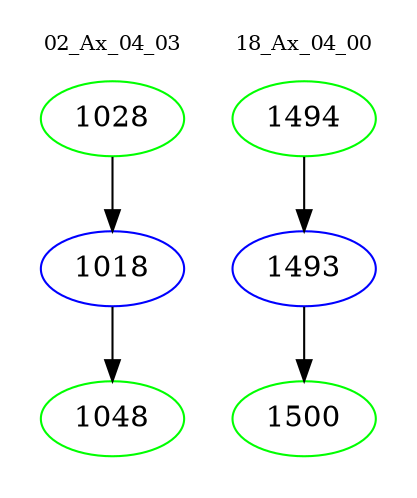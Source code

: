digraph{
subgraph cluster_0 {
color = white
label = "02_Ax_04_03";
fontsize=10;
T0_1028 [label="1028", color="green"]
T0_1028 -> T0_1018 [color="black"]
T0_1018 [label="1018", color="blue"]
T0_1018 -> T0_1048 [color="black"]
T0_1048 [label="1048", color="green"]
}
subgraph cluster_1 {
color = white
label = "18_Ax_04_00";
fontsize=10;
T1_1494 [label="1494", color="green"]
T1_1494 -> T1_1493 [color="black"]
T1_1493 [label="1493", color="blue"]
T1_1493 -> T1_1500 [color="black"]
T1_1500 [label="1500", color="green"]
}
}

